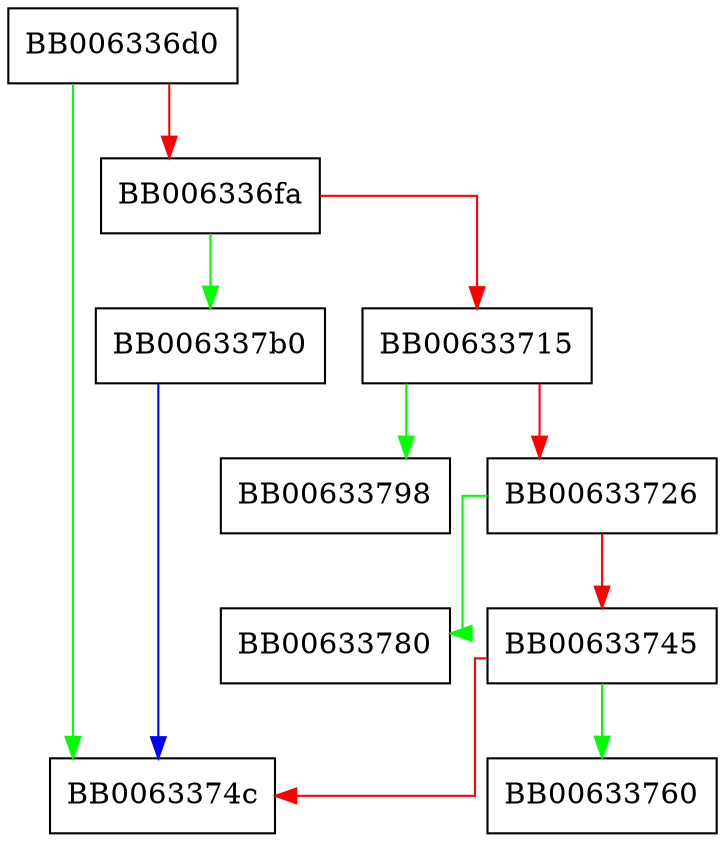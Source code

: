 digraph ossl_rsa_key_from_pkcs8 {
  node [shape="box"];
  graph [splines=ortho];
  BB006336d0 -> BB0063374c [color="green"];
  BB006336d0 -> BB006336fa [color="red"];
  BB006336fa -> BB006337b0 [color="green"];
  BB006336fa -> BB00633715 [color="red"];
  BB00633715 -> BB00633798 [color="green"];
  BB00633715 -> BB00633726 [color="red"];
  BB00633726 -> BB00633780 [color="green"];
  BB00633726 -> BB00633745 [color="red"];
  BB00633745 -> BB00633760 [color="green"];
  BB00633745 -> BB0063374c [color="red"];
  BB006337b0 -> BB0063374c [color="blue"];
}